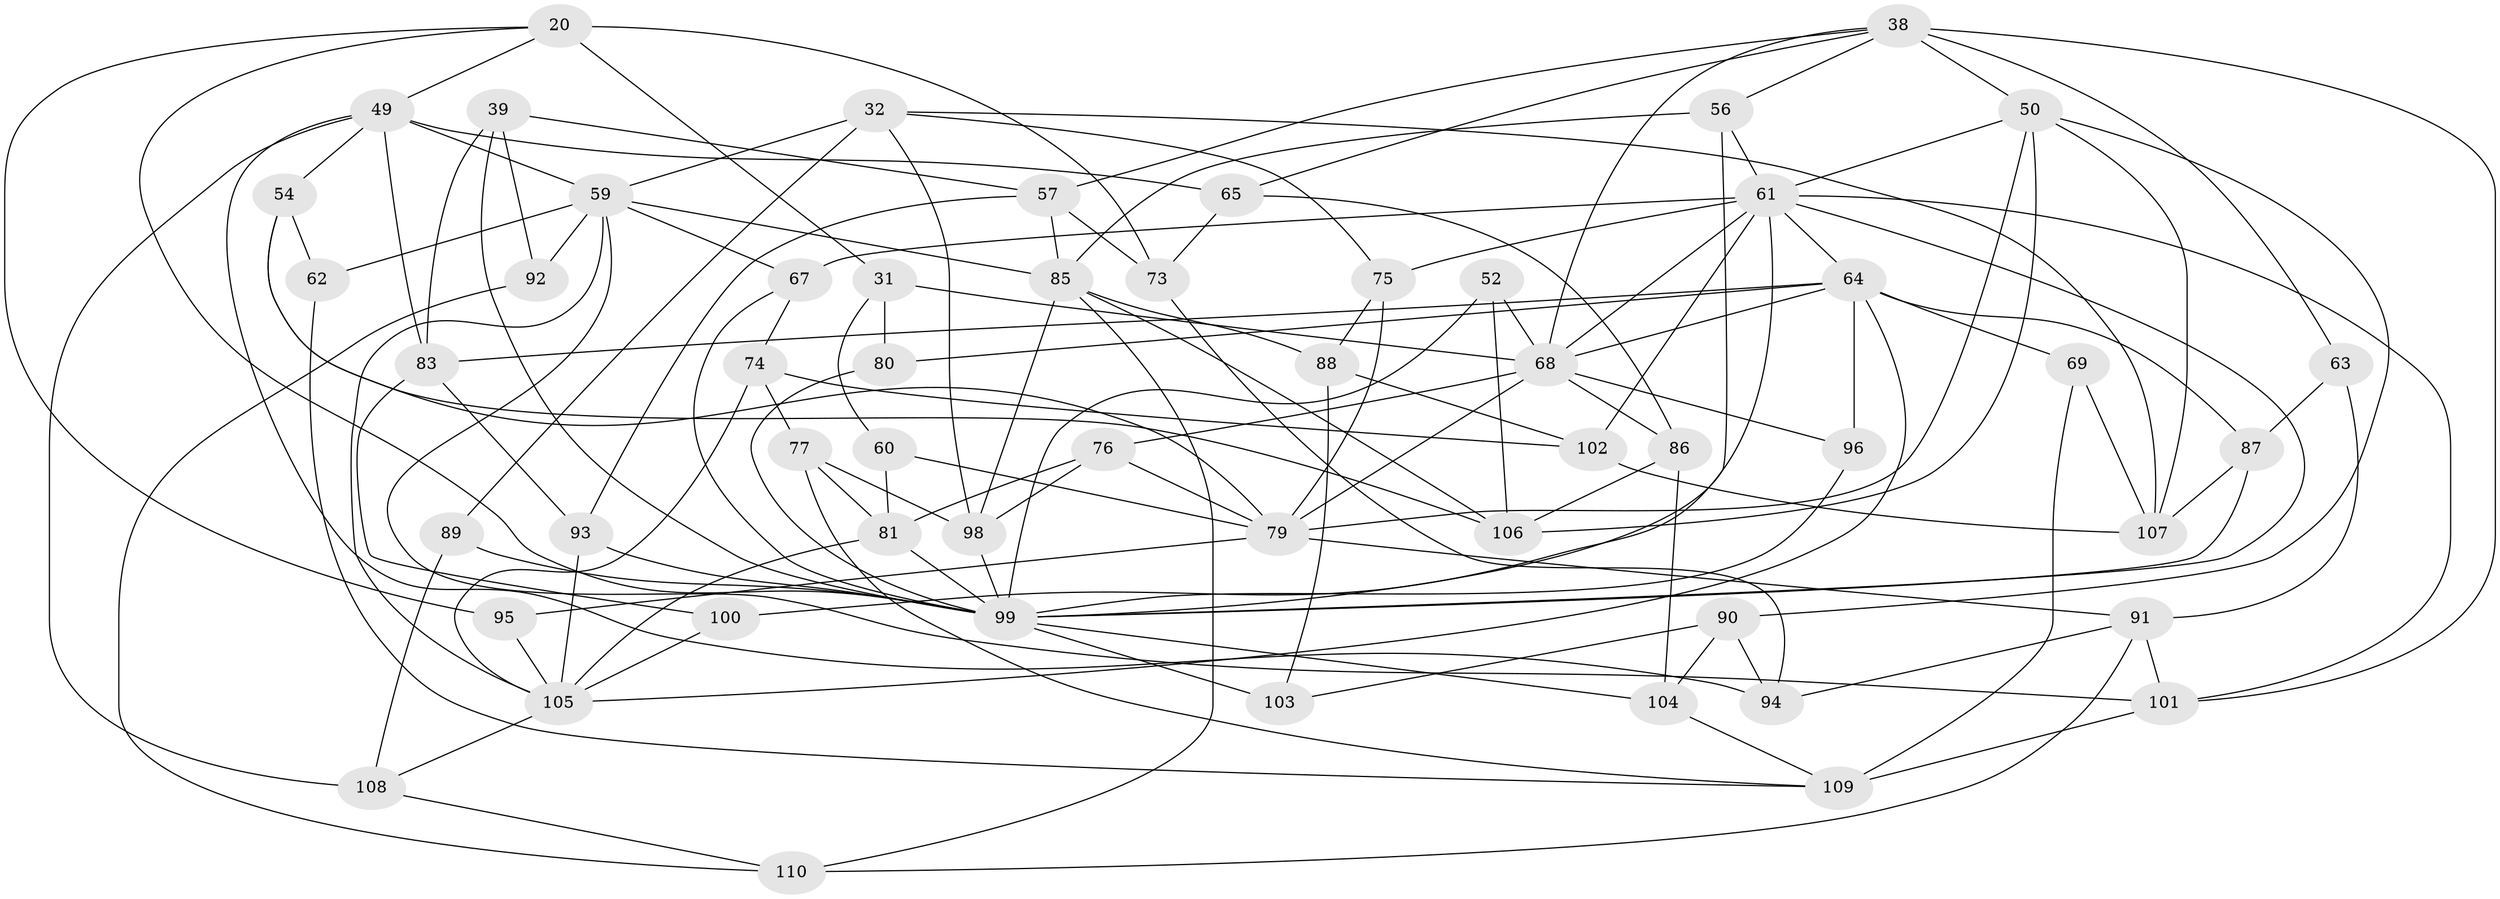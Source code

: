 // original degree distribution, {4: 1.0}
// Generated by graph-tools (version 1.1) at 2025/57/03/09/25 04:57:42]
// undirected, 55 vertices, 134 edges
graph export_dot {
graph [start="1"]
  node [color=gray90,style=filled];
  20 [super="+12"];
  31;
  32 [super="+23"];
  38 [super="+17"];
  39;
  49 [super="+4+15"];
  50 [super="+16"];
  52;
  54;
  56;
  57 [super="+8"];
  59 [super="+33+34+58"];
  60;
  61 [super="+3+7+42"];
  62;
  63;
  64 [super="+22+43+35"];
  65;
  67;
  68 [super="+1+29+19"];
  69;
  73 [super="+11"];
  74;
  75;
  76;
  77;
  79 [super="+44+45"];
  80;
  81 [super="+37"];
  83 [super="+66"];
  85 [super="+82"];
  86 [super="+71"];
  87;
  88;
  89 [super="+48"];
  90;
  91 [super="+51"];
  92;
  93;
  94;
  95;
  96;
  98 [super="+27"];
  99 [super="+70+97"];
  100;
  101 [super="+14"];
  102;
  103 [super="+84"];
  104 [super="+24"];
  105 [super="+2+21+40"];
  106 [super="+26"];
  107 [super="+53"];
  108;
  109 [super="+25"];
  110;
  20 -- 73 [weight=2];
  20 -- 49;
  20 -- 95;
  20 -- 31;
  20 -- 99;
  31 -- 60;
  31 -- 80;
  31 -- 68;
  32 -- 75;
  32 -- 107;
  32 -- 89 [weight=2];
  32 -- 98;
  32 -- 59;
  38 -- 57;
  38 -- 50 [weight=2];
  38 -- 65;
  38 -- 56;
  38 -- 63;
  38 -- 101;
  38 -- 68;
  39 -- 92;
  39 -- 57;
  39 -- 83;
  39 -- 99;
  49 -- 108;
  49 -- 94;
  49 -- 65;
  49 -- 83 [weight=2];
  49 -- 54;
  49 -- 59;
  50 -- 90;
  50 -- 107 [weight=2];
  50 -- 61;
  50 -- 106;
  50 -- 79;
  52 -- 106;
  52 -- 68 [weight=2];
  52 -- 99;
  54 -- 62;
  54 -- 106;
  54 -- 79;
  56 -- 99;
  56 -- 85;
  56 -- 61;
  57 -- 73 [weight=2];
  57 -- 85;
  57 -- 93;
  59 -- 62 [weight=2];
  59 -- 105 [weight=2];
  59 -- 67;
  59 -- 85 [weight=2];
  59 -- 101;
  59 -- 92 [weight=2];
  60 -- 79;
  60 -- 81 [weight=2];
  61 -- 68 [weight=2];
  61 -- 101;
  61 -- 100;
  61 -- 64 [weight=2];
  61 -- 99;
  61 -- 67;
  61 -- 102;
  61 -- 75;
  62 -- 109;
  63 -- 91 [weight=2];
  63 -- 87;
  64 -- 80 [weight=2];
  64 -- 96;
  64 -- 105 [weight=2];
  64 -- 69 [weight=2];
  64 -- 87;
  64 -- 83;
  64 -- 68;
  65 -- 73;
  65 -- 86;
  67 -- 74;
  67 -- 99;
  68 -- 79;
  68 -- 76;
  68 -- 96 [weight=2];
  68 -- 86;
  69 -- 107;
  69 -- 109;
  73 -- 94;
  74 -- 102;
  74 -- 77;
  74 -- 105;
  75 -- 88;
  75 -- 79;
  76 -- 81;
  76 -- 98;
  76 -- 79;
  77 -- 98;
  77 -- 81;
  77 -- 109;
  79 -- 91;
  79 -- 95;
  80 -- 99;
  81 -- 105;
  81 -- 99;
  83 -- 93;
  83 -- 100;
  85 -- 88;
  85 -- 110;
  85 -- 106;
  85 -- 98;
  86 -- 106 [weight=2];
  86 -- 104 [weight=2];
  87 -- 107;
  87 -- 99;
  88 -- 103;
  88 -- 102;
  89 -- 108;
  89 -- 99 [weight=3];
  90 -- 104;
  90 -- 94;
  90 -- 103;
  91 -- 110;
  91 -- 94;
  91 -- 101;
  92 -- 110;
  93 -- 105;
  93 -- 99;
  95 -- 105 [weight=2];
  96 -- 99;
  98 -- 99 [weight=2];
  99 -- 103 [weight=4];
  99 -- 104 [weight=2];
  100 -- 105 [weight=2];
  101 -- 109 [weight=2];
  102 -- 107;
  104 -- 109;
  105 -- 108;
  108 -- 110;
}
